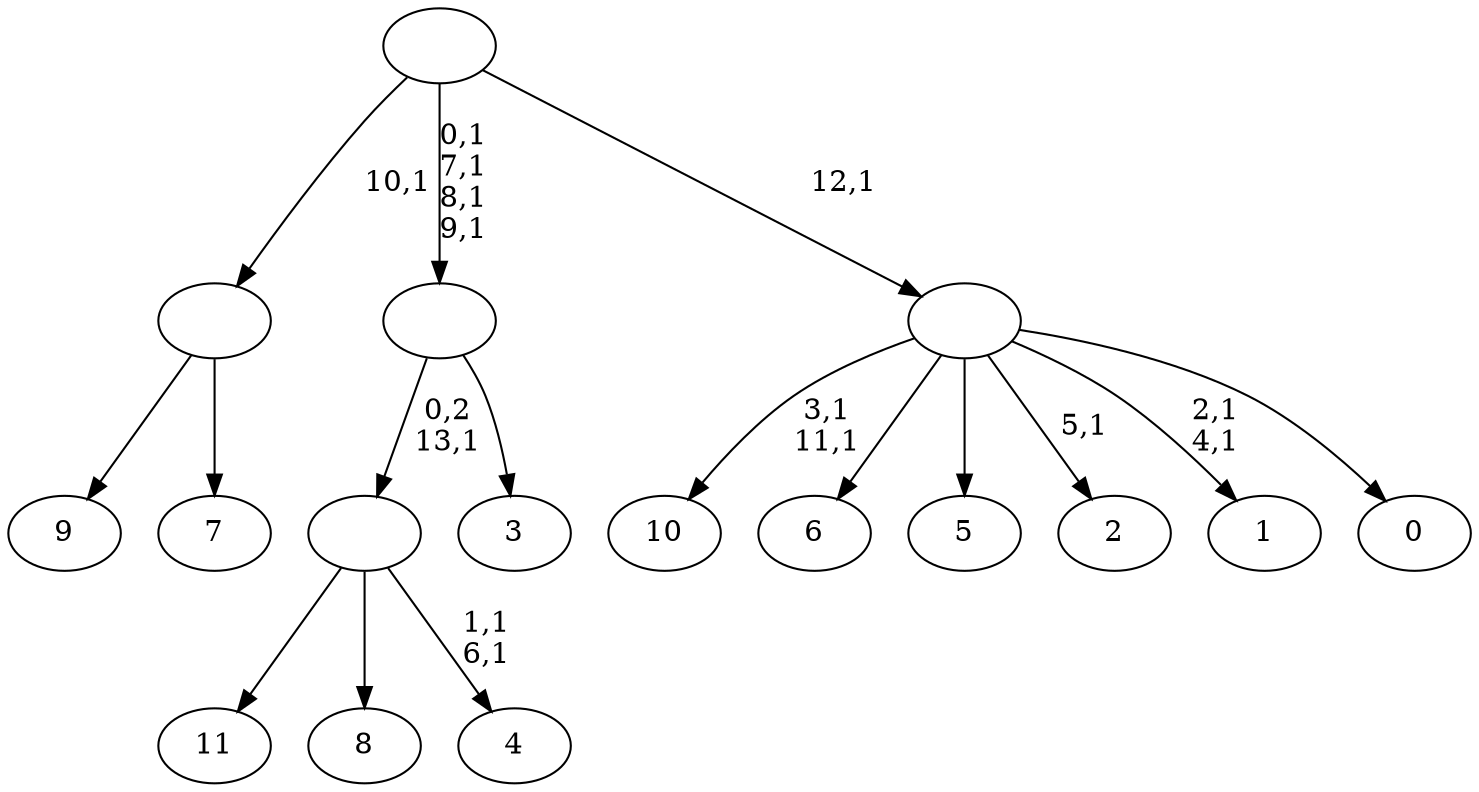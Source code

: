 digraph T {
	26 [label="11"]
	25 [label="10"]
	22 [label="9"]
	21 [label="8"]
	20 [label="7"]
	19 [label=""]
	18 [label="6"]
	17 [label="5"]
	16 [label="4"]
	13 [label=""]
	12 [label="3"]
	11 [label=""]
	7 [label="2"]
	5 [label="1"]
	2 [label="0"]
	1 [label=""]
	0 [label=""]
	19 -> 22 [label=""]
	19 -> 20 [label=""]
	13 -> 16 [label="1,1\n6,1"]
	13 -> 26 [label=""]
	13 -> 21 [label=""]
	11 -> 13 [label="0,2\n13,1"]
	11 -> 12 [label=""]
	1 -> 5 [label="2,1\n4,1"]
	1 -> 7 [label="5,1"]
	1 -> 25 [label="3,1\n11,1"]
	1 -> 18 [label=""]
	1 -> 17 [label=""]
	1 -> 2 [label=""]
	0 -> 11 [label="0,1\n7,1\n8,1\n9,1"]
	0 -> 19 [label="10,1"]
	0 -> 1 [label="12,1"]
}
